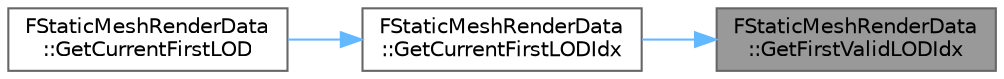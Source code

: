 digraph "FStaticMeshRenderData::GetFirstValidLODIdx"
{
 // INTERACTIVE_SVG=YES
 // LATEX_PDF_SIZE
  bgcolor="transparent";
  edge [fontname=Helvetica,fontsize=10,labelfontname=Helvetica,labelfontsize=10];
  node [fontname=Helvetica,fontsize=10,shape=box,height=0.2,width=0.4];
  rankdir="RL";
  Node1 [id="Node000001",label="FStaticMeshRenderData\l::GetFirstValidLODIdx",height=0.2,width=0.4,color="gray40", fillcolor="grey60", style="filled", fontcolor="black",tooltip="Return first valid LOD index starting at MinLODIdx."];
  Node1 -> Node2 [id="edge1_Node000001_Node000002",dir="back",color="steelblue1",style="solid",tooltip=" "];
  Node2 [id="Node000002",label="FStaticMeshRenderData\l::GetCurrentFirstLODIdx",height=0.2,width=0.4,color="grey40", fillcolor="white", style="filled",URL="$d9/df2/classFStaticMeshRenderData.html#a1c3bffd4b40df00d1b9f19adbc66c90e",tooltip="Return the current first LODIdx that can be used."];
  Node2 -> Node3 [id="edge2_Node000002_Node000003",dir="back",color="steelblue1",style="solid",tooltip=" "];
  Node3 [id="Node000003",label="FStaticMeshRenderData\l::GetCurrentFirstLOD",height=0.2,width=0.4,color="grey40", fillcolor="white", style="filled",URL="$d9/df2/classFStaticMeshRenderData.html#af477144e9fbd8f2710f8ee72c11d38b5",tooltip="Return the current first LOD that can be used for rendering starting at MinLODIdx."];
}
